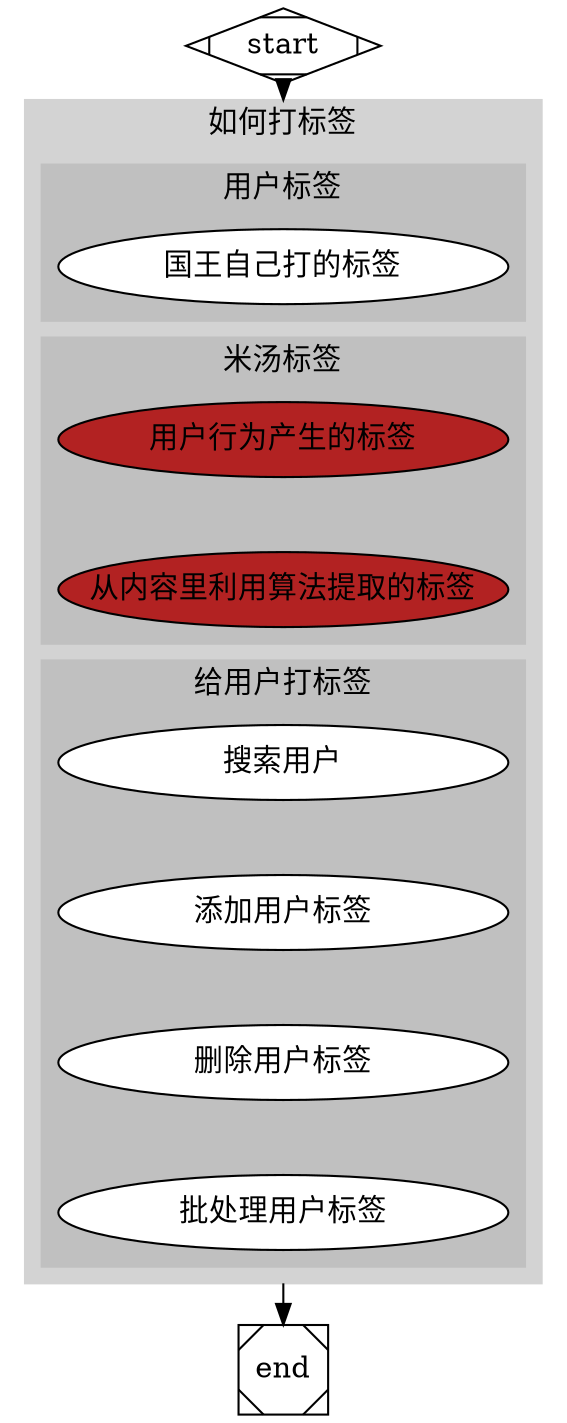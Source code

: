 digraph G {
    graph [
        autosize=false,
        nodesep=13.0
    ];
    compound=true;
    subgraph cluster_how_to_use_tag {
        label="如何打标签";
        style="filled";
        color="lightgrey";
        subgraph cluster_user_tag {
            label="用户标签";
            color=grey;
            king_tag [label="国王自己打的标签", style=filled, fillcolor=white; fixedsize=true; width=3;]
        }
        subgraph cluster_m2m_tag {
            label="米汤标签";
            color="grey";
            user_action_tag [label="用户行为产生的标签", style=filled, fillcolor=firebrick; fixedsize=true; width=3;]
            extracted_by_algorithm_tag [label="从内容里利用算法提取的标签", style=filled, fillcolor=firebrick; fixedsize=true; width=3;]
        }
        subgraph cluster_cms_user_tag {
            label="给用户打标签";
            color="grey";
            cms_search_user_tag  [label="搜索用户",       style=filled, fillcolor=white; fixedsize=true; width=3; height=.5; rotate=90;]
            cms_add_user_tag     [label="添加用户标签",   style=filled, fillcolor=white; fixedsize=true; width=3; rankseq="1.2 equally";]
            cms_remove_user_tag  [label="删除用户标签",   style=filled, fillcolor=white; fixedsize=true; width=3;]
            cms_bulk_process_tag [label="批处理用户标签", style=filled, fillcolor=white; fixedsize=true; width=3;]
        }
    }
    start [shape=Mdiamond; rankseq=3;];
    end [shape=Msquare];
    start -> king_tag [lhead=cluster_how_to_use_tag, nodeseq=5.0;];
    king_tag -> user_action_tag [ltail=cluster_user_tag, lhead=cluster_m2m_tag, dir=none; color=none];
    user_action_tag -> extracted_by_algorithm_tag [dir=none; color=none];
    extracted_by_algorithm_tag -> cms_search_user_tag [dir=none; color=none];
    cms_search_user_tag -> cms_add_user_tag [dir=none; color=none];
    cms_add_user_tag -> cms_remove_user_tag[dir=none; color=none];
    cms_remove_user_tag -> cms_bulk_process_tag[dir=none; color=none];
    cms_bulk_process_tag -> end [ltail=cluster_how_to_use_tag];
}
